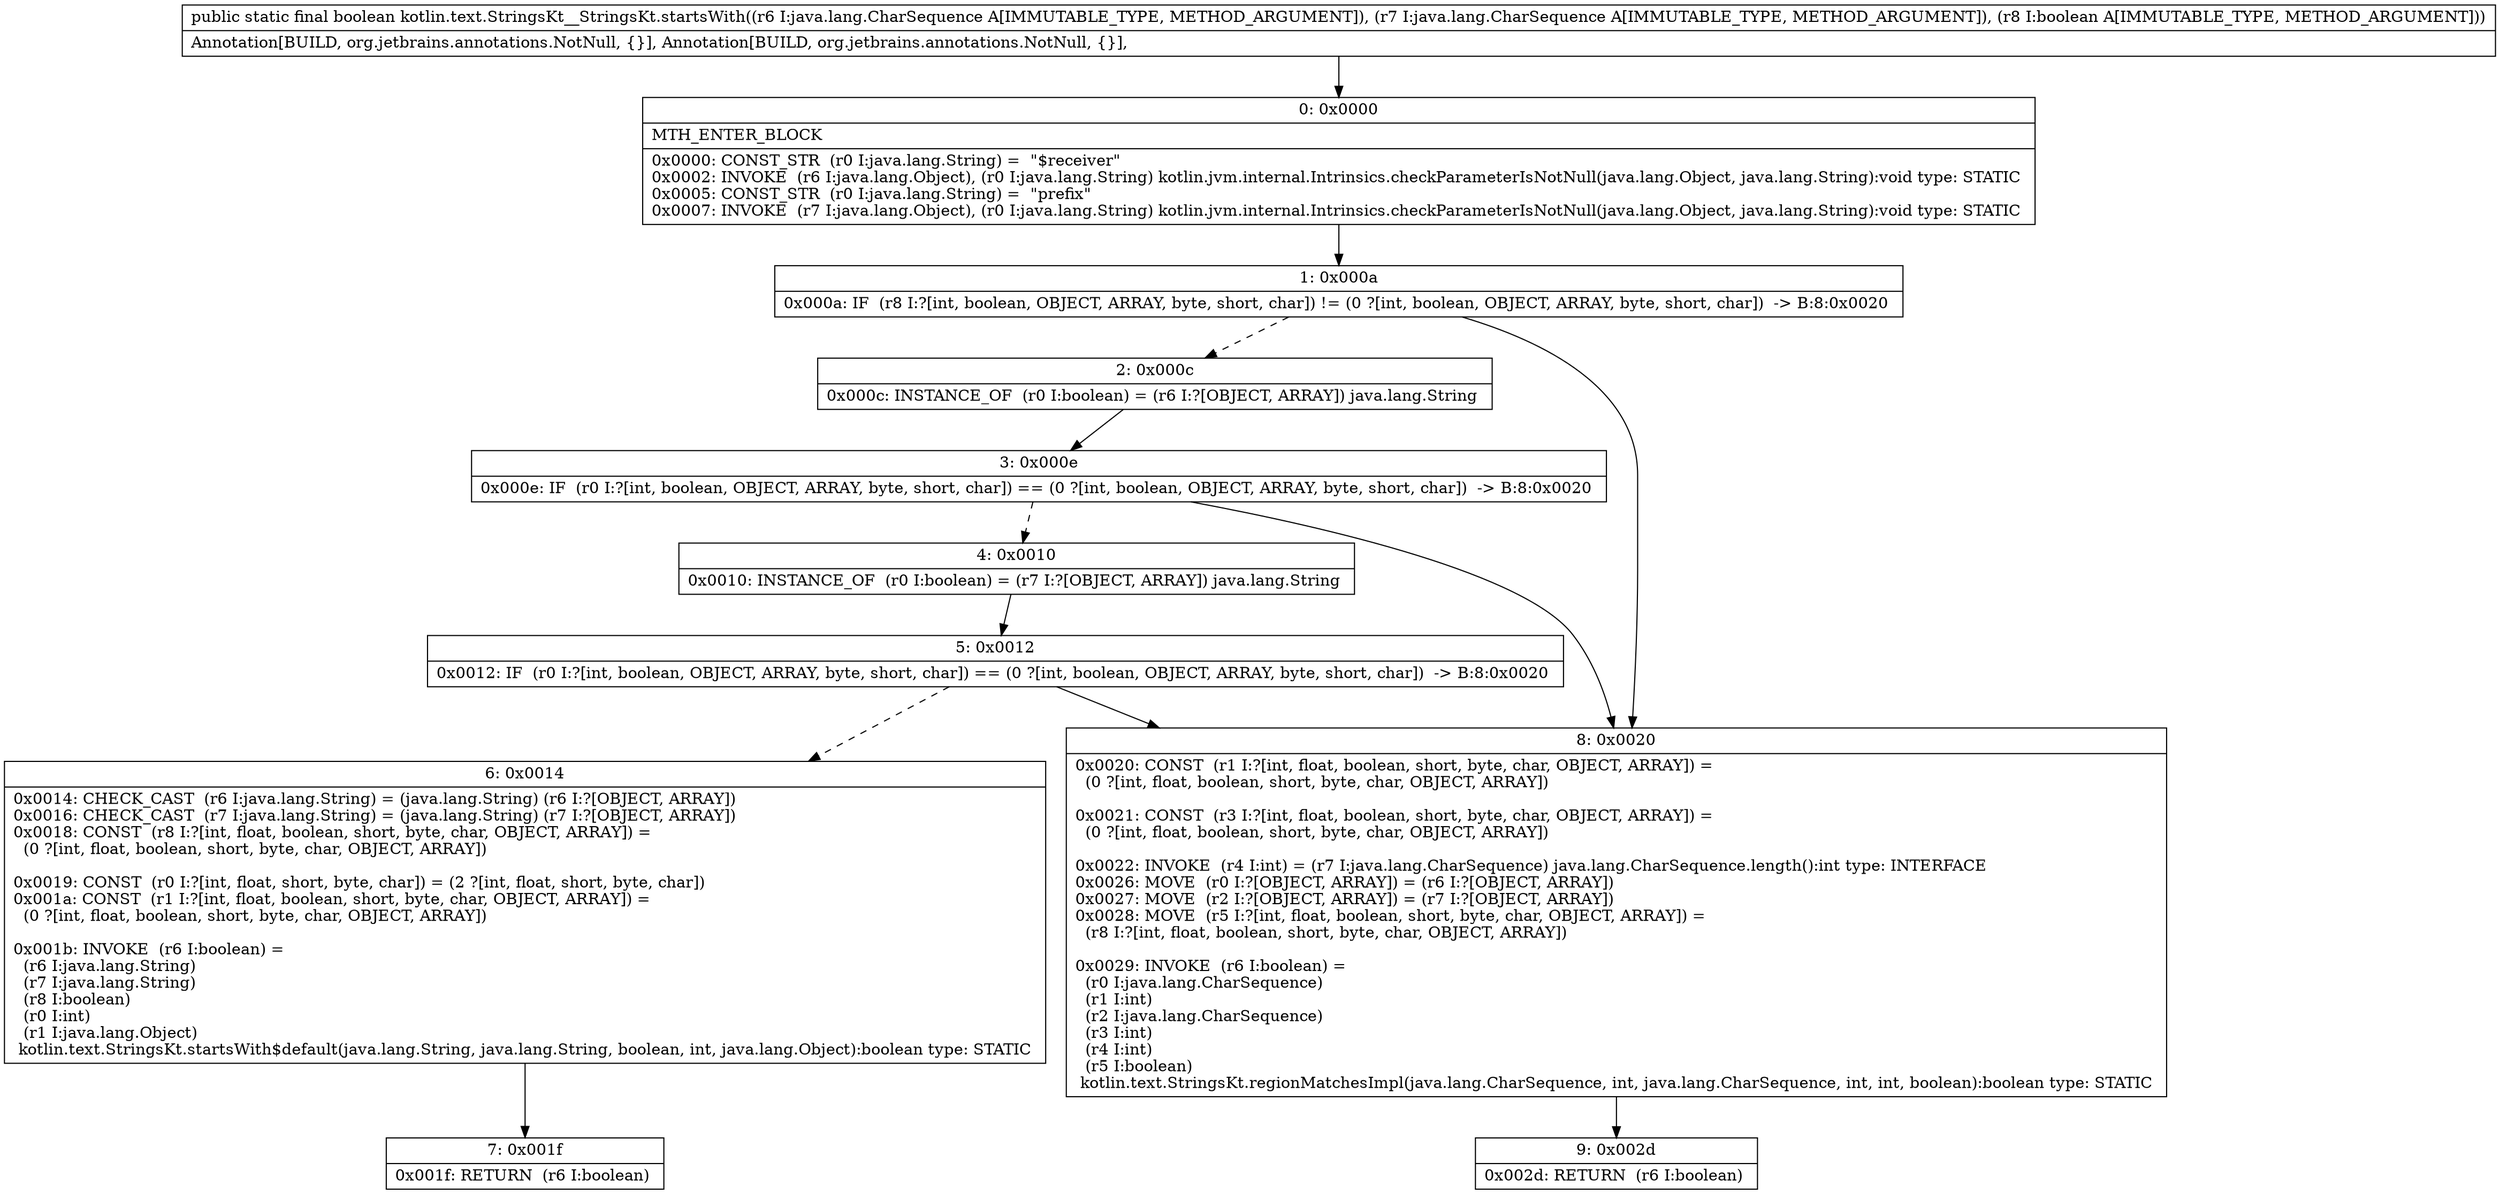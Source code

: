 digraph "CFG forkotlin.text.StringsKt__StringsKt.startsWith(Ljava\/lang\/CharSequence;Ljava\/lang\/CharSequence;Z)Z" {
Node_0 [shape=record,label="{0\:\ 0x0000|MTH_ENTER_BLOCK\l|0x0000: CONST_STR  (r0 I:java.lang.String) =  \"$receiver\" \l0x0002: INVOKE  (r6 I:java.lang.Object), (r0 I:java.lang.String) kotlin.jvm.internal.Intrinsics.checkParameterIsNotNull(java.lang.Object, java.lang.String):void type: STATIC \l0x0005: CONST_STR  (r0 I:java.lang.String) =  \"prefix\" \l0x0007: INVOKE  (r7 I:java.lang.Object), (r0 I:java.lang.String) kotlin.jvm.internal.Intrinsics.checkParameterIsNotNull(java.lang.Object, java.lang.String):void type: STATIC \l}"];
Node_1 [shape=record,label="{1\:\ 0x000a|0x000a: IF  (r8 I:?[int, boolean, OBJECT, ARRAY, byte, short, char]) != (0 ?[int, boolean, OBJECT, ARRAY, byte, short, char])  \-\> B:8:0x0020 \l}"];
Node_2 [shape=record,label="{2\:\ 0x000c|0x000c: INSTANCE_OF  (r0 I:boolean) = (r6 I:?[OBJECT, ARRAY]) java.lang.String \l}"];
Node_3 [shape=record,label="{3\:\ 0x000e|0x000e: IF  (r0 I:?[int, boolean, OBJECT, ARRAY, byte, short, char]) == (0 ?[int, boolean, OBJECT, ARRAY, byte, short, char])  \-\> B:8:0x0020 \l}"];
Node_4 [shape=record,label="{4\:\ 0x0010|0x0010: INSTANCE_OF  (r0 I:boolean) = (r7 I:?[OBJECT, ARRAY]) java.lang.String \l}"];
Node_5 [shape=record,label="{5\:\ 0x0012|0x0012: IF  (r0 I:?[int, boolean, OBJECT, ARRAY, byte, short, char]) == (0 ?[int, boolean, OBJECT, ARRAY, byte, short, char])  \-\> B:8:0x0020 \l}"];
Node_6 [shape=record,label="{6\:\ 0x0014|0x0014: CHECK_CAST  (r6 I:java.lang.String) = (java.lang.String) (r6 I:?[OBJECT, ARRAY]) \l0x0016: CHECK_CAST  (r7 I:java.lang.String) = (java.lang.String) (r7 I:?[OBJECT, ARRAY]) \l0x0018: CONST  (r8 I:?[int, float, boolean, short, byte, char, OBJECT, ARRAY]) = \l  (0 ?[int, float, boolean, short, byte, char, OBJECT, ARRAY])\l \l0x0019: CONST  (r0 I:?[int, float, short, byte, char]) = (2 ?[int, float, short, byte, char]) \l0x001a: CONST  (r1 I:?[int, float, boolean, short, byte, char, OBJECT, ARRAY]) = \l  (0 ?[int, float, boolean, short, byte, char, OBJECT, ARRAY])\l \l0x001b: INVOKE  (r6 I:boolean) = \l  (r6 I:java.lang.String)\l  (r7 I:java.lang.String)\l  (r8 I:boolean)\l  (r0 I:int)\l  (r1 I:java.lang.Object)\l kotlin.text.StringsKt.startsWith$default(java.lang.String, java.lang.String, boolean, int, java.lang.Object):boolean type: STATIC \l}"];
Node_7 [shape=record,label="{7\:\ 0x001f|0x001f: RETURN  (r6 I:boolean) \l}"];
Node_8 [shape=record,label="{8\:\ 0x0020|0x0020: CONST  (r1 I:?[int, float, boolean, short, byte, char, OBJECT, ARRAY]) = \l  (0 ?[int, float, boolean, short, byte, char, OBJECT, ARRAY])\l \l0x0021: CONST  (r3 I:?[int, float, boolean, short, byte, char, OBJECT, ARRAY]) = \l  (0 ?[int, float, boolean, short, byte, char, OBJECT, ARRAY])\l \l0x0022: INVOKE  (r4 I:int) = (r7 I:java.lang.CharSequence) java.lang.CharSequence.length():int type: INTERFACE \l0x0026: MOVE  (r0 I:?[OBJECT, ARRAY]) = (r6 I:?[OBJECT, ARRAY]) \l0x0027: MOVE  (r2 I:?[OBJECT, ARRAY]) = (r7 I:?[OBJECT, ARRAY]) \l0x0028: MOVE  (r5 I:?[int, float, boolean, short, byte, char, OBJECT, ARRAY]) = \l  (r8 I:?[int, float, boolean, short, byte, char, OBJECT, ARRAY])\l \l0x0029: INVOKE  (r6 I:boolean) = \l  (r0 I:java.lang.CharSequence)\l  (r1 I:int)\l  (r2 I:java.lang.CharSequence)\l  (r3 I:int)\l  (r4 I:int)\l  (r5 I:boolean)\l kotlin.text.StringsKt.regionMatchesImpl(java.lang.CharSequence, int, java.lang.CharSequence, int, int, boolean):boolean type: STATIC \l}"];
Node_9 [shape=record,label="{9\:\ 0x002d|0x002d: RETURN  (r6 I:boolean) \l}"];
MethodNode[shape=record,label="{public static final boolean kotlin.text.StringsKt__StringsKt.startsWith((r6 I:java.lang.CharSequence A[IMMUTABLE_TYPE, METHOD_ARGUMENT]), (r7 I:java.lang.CharSequence A[IMMUTABLE_TYPE, METHOD_ARGUMENT]), (r8 I:boolean A[IMMUTABLE_TYPE, METHOD_ARGUMENT]))  | Annotation[BUILD, org.jetbrains.annotations.NotNull, \{\}], Annotation[BUILD, org.jetbrains.annotations.NotNull, \{\}], \l}"];
MethodNode -> Node_0;
Node_0 -> Node_1;
Node_1 -> Node_2[style=dashed];
Node_1 -> Node_8;
Node_2 -> Node_3;
Node_3 -> Node_4[style=dashed];
Node_3 -> Node_8;
Node_4 -> Node_5;
Node_5 -> Node_6[style=dashed];
Node_5 -> Node_8;
Node_6 -> Node_7;
Node_8 -> Node_9;
}


